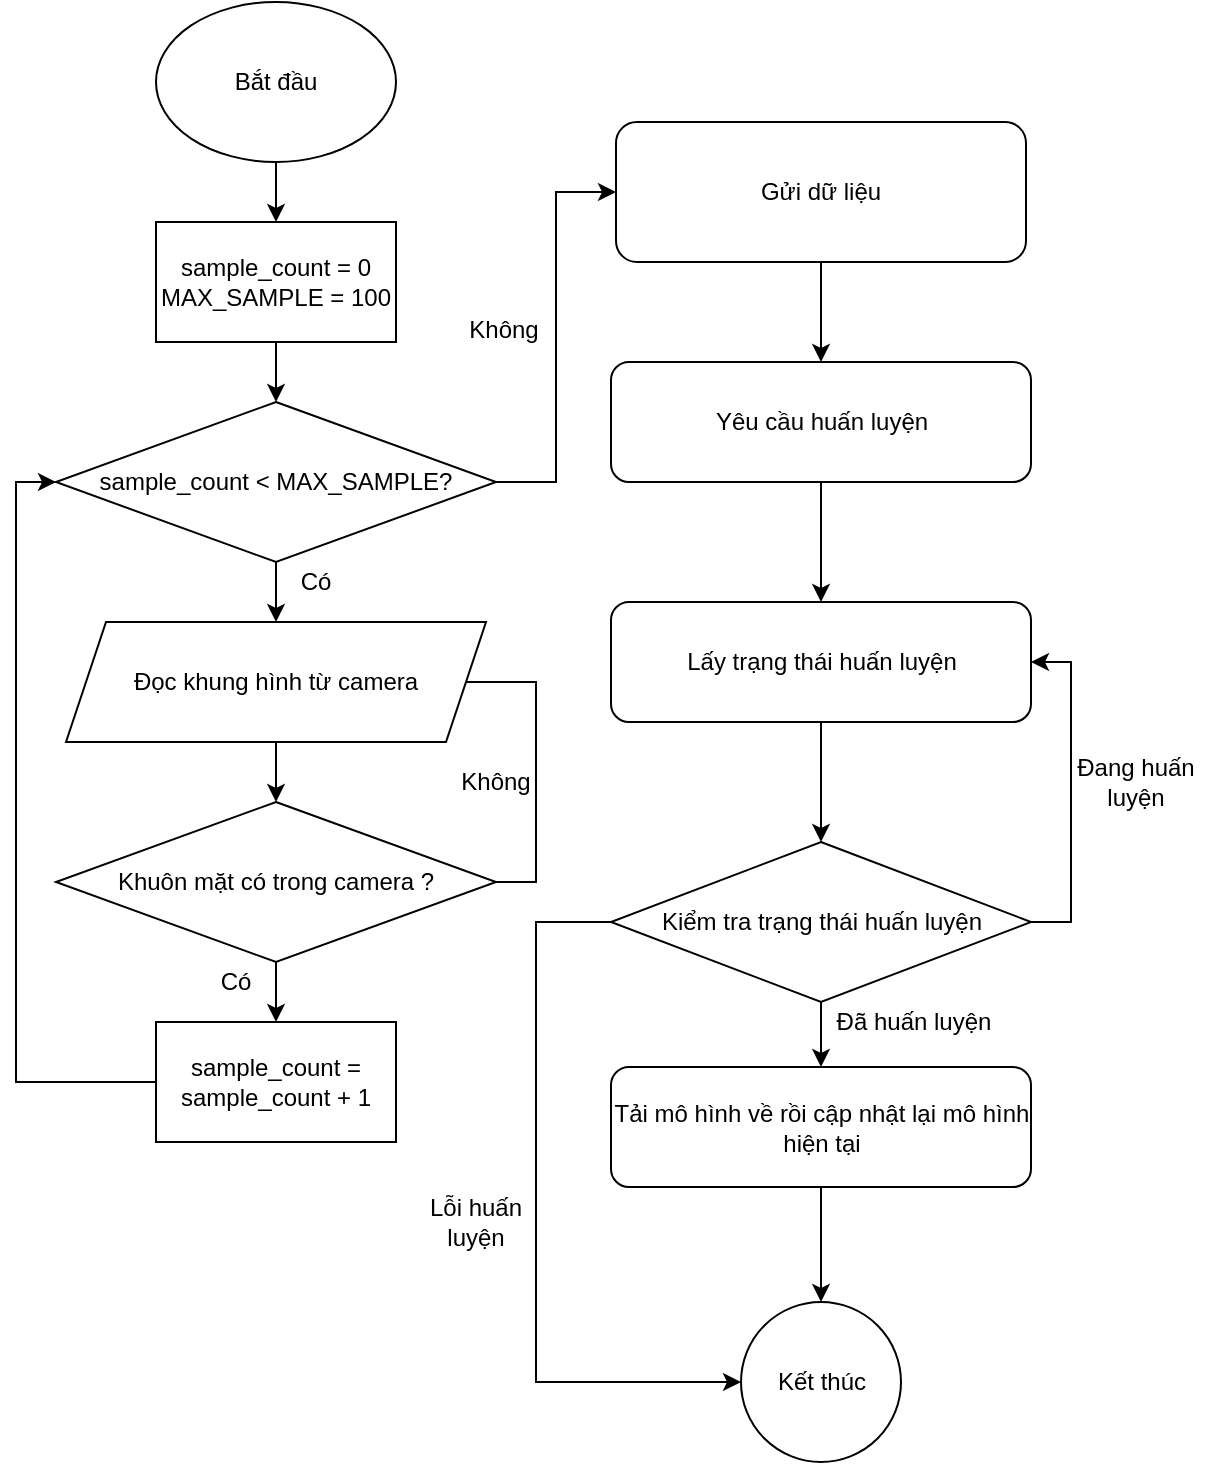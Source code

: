 <mxfile version="14.2.7"><diagram id="hQ-Szz6z_NBhkUtYq8EJ" name="Page-1"><mxGraphModel dx="946" dy="662" grid="0" gridSize="10" guides="1" tooltips="1" connect="1" arrows="1" fold="1" page="1" pageScale="1" pageWidth="827" pageHeight="1169" math="0" shadow="0"><root><mxCell id="0"/><mxCell id="1" parent="0"/><mxCell id="uJix1OTyaOpnj5bAAsWw-11" style="edgeStyle=orthogonalEdgeStyle;rounded=0;orthogonalLoop=1;jettySize=auto;html=1;" parent="1" source="uJix1OTyaOpnj5bAAsWw-1" target="uJix1OTyaOpnj5bAAsWw-10" edge="1"><mxGeometry relative="1" as="geometry"/></mxCell><mxCell id="uJix1OTyaOpnj5bAAsWw-23" style="edgeStyle=orthogonalEdgeStyle;rounded=0;orthogonalLoop=1;jettySize=auto;html=1;entryX=0;entryY=0.5;entryDx=0;entryDy=0;" parent="1" source="uJix1OTyaOpnj5bAAsWw-1" target="uJix1OTyaOpnj5bAAsWw-17" edge="1"><mxGeometry relative="1" as="geometry"/></mxCell><mxCell id="uJix1OTyaOpnj5bAAsWw-1" value="sample_count &amp;lt; MAX_SAMPLE?" style="rhombus;whiteSpace=wrap;html=1;" parent="1" vertex="1"><mxGeometry x="230" y="260" width="220" height="80" as="geometry"/></mxCell><mxCell id="uJix1OTyaOpnj5bAAsWw-6" style="edgeStyle=orthogonalEdgeStyle;rounded=0;orthogonalLoop=1;jettySize=auto;html=1;entryX=0.5;entryY=0;entryDx=0;entryDy=0;" parent="1" source="uJix1OTyaOpnj5bAAsWw-4" target="uJix1OTyaOpnj5bAAsWw-5" edge="1"><mxGeometry relative="1" as="geometry"/></mxCell><mxCell id="uJix1OTyaOpnj5bAAsWw-4" value="Bắt đầu" style="ellipse;whiteSpace=wrap;html=1;" parent="1" vertex="1"><mxGeometry x="280" y="60" width="120" height="80" as="geometry"/></mxCell><mxCell id="uJix1OTyaOpnj5bAAsWw-7" style="edgeStyle=orthogonalEdgeStyle;rounded=0;orthogonalLoop=1;jettySize=auto;html=1;entryX=0.5;entryY=0;entryDx=0;entryDy=0;" parent="1" source="uJix1OTyaOpnj5bAAsWw-5" target="uJix1OTyaOpnj5bAAsWw-1" edge="1"><mxGeometry relative="1" as="geometry"/></mxCell><mxCell id="uJix1OTyaOpnj5bAAsWw-5" value="sample_count = 0&lt;br&gt;MAX_SAMPLE = 100" style="rounded=0;whiteSpace=wrap;html=1;" parent="1" vertex="1"><mxGeometry x="280" y="170" width="120" height="60" as="geometry"/></mxCell><mxCell id="uJix1OTyaOpnj5bAAsWw-38" style="edgeStyle=orthogonalEdgeStyle;rounded=0;orthogonalLoop=1;jettySize=auto;html=1;" parent="1" source="uJix1OTyaOpnj5bAAsWw-9" edge="1"><mxGeometry relative="1" as="geometry"><mxPoint x="340" y="570" as="targetPoint"/></mxGeometry></mxCell><mxCell id="uJix1OTyaOpnj5bAAsWw-41" style="edgeStyle=orthogonalEdgeStyle;rounded=0;orthogonalLoop=1;jettySize=auto;html=1;entryX=0;entryY=0.5;entryDx=0;entryDy=0;exitX=1;exitY=0.5;exitDx=0;exitDy=0;" parent="1" source="uJix1OTyaOpnj5bAAsWw-9" target="uJix1OTyaOpnj5bAAsWw-10" edge="1"><mxGeometry relative="1" as="geometry"><Array as="points"><mxPoint x="470" y="500"/><mxPoint x="470" y="400"/></Array></mxGeometry></mxCell><mxCell id="uJix1OTyaOpnj5bAAsWw-9" value="Khuôn mặt có trong camera ?" style="rhombus;whiteSpace=wrap;html=1;" parent="1" vertex="1"><mxGeometry x="230" y="460" width="220" height="80" as="geometry"/></mxCell><mxCell id="uJix1OTyaOpnj5bAAsWw-12" style="edgeStyle=orthogonalEdgeStyle;rounded=0;orthogonalLoop=1;jettySize=auto;html=1;entryX=0.5;entryY=0;entryDx=0;entryDy=0;" parent="1" source="uJix1OTyaOpnj5bAAsWw-10" target="uJix1OTyaOpnj5bAAsWw-9" edge="1"><mxGeometry relative="1" as="geometry"/></mxCell><mxCell id="uJix1OTyaOpnj5bAAsWw-10" value="Đọc khung hình từ camera" style="shape=parallelogram;perimeter=parallelogramPerimeter;whiteSpace=wrap;html=1;fixedSize=1;" parent="1" vertex="1"><mxGeometry x="235" y="370" width="210" height="60" as="geometry"/></mxCell><mxCell id="uJix1OTyaOpnj5bAAsWw-25" style="edgeStyle=orthogonalEdgeStyle;rounded=0;orthogonalLoop=1;jettySize=auto;html=1;entryX=0.5;entryY=0;entryDx=0;entryDy=0;" parent="1" source="uJix1OTyaOpnj5bAAsWw-17" target="uJix1OTyaOpnj5bAAsWw-21" edge="1"><mxGeometry relative="1" as="geometry"/></mxCell><mxCell id="uJix1OTyaOpnj5bAAsWw-17" value="Gửi dữ liệu" style="rounded=1;whiteSpace=wrap;html=1;" parent="1" vertex="1"><mxGeometry x="510" y="120" width="205" height="70" as="geometry"/></mxCell><mxCell id="uJix1OTyaOpnj5bAAsWw-30" style="edgeStyle=orthogonalEdgeStyle;rounded=0;orthogonalLoop=1;jettySize=auto;html=1;" parent="1" source="uJix1OTyaOpnj5bAAsWw-18" target="uJix1OTyaOpnj5bAAsWw-27" edge="1"><mxGeometry relative="1" as="geometry"/></mxCell><mxCell id="uJix1OTyaOpnj5bAAsWw-33" style="edgeStyle=orthogonalEdgeStyle;rounded=0;orthogonalLoop=1;jettySize=auto;html=1;entryX=1;entryY=0.5;entryDx=0;entryDy=0;exitX=1;exitY=0.5;exitDx=0;exitDy=0;" parent="1" source="uJix1OTyaOpnj5bAAsWw-18" target="uJix1OTyaOpnj5bAAsWw-31" edge="1"><mxGeometry relative="1" as="geometry"><mxPoint x="750" y="510" as="targetPoint"/></mxGeometry></mxCell><mxCell id="uJix1OTyaOpnj5bAAsWw-46" style="edgeStyle=orthogonalEdgeStyle;rounded=0;orthogonalLoop=1;jettySize=auto;html=1;entryX=0;entryY=0.5;entryDx=0;entryDy=0;" parent="1" source="uJix1OTyaOpnj5bAAsWw-18" target="uJix1OTyaOpnj5bAAsWw-22" edge="1"><mxGeometry relative="1" as="geometry"><Array as="points"><mxPoint x="470" y="520"/><mxPoint x="470" y="750"/></Array></mxGeometry></mxCell><mxCell id="uJix1OTyaOpnj5bAAsWw-18" value="Kiểm tra trạng thái huấn luyện" style="rhombus;whiteSpace=wrap;html=1;" parent="1" vertex="1"><mxGeometry x="507.5" y="480" width="210" height="80" as="geometry"/></mxCell><mxCell id="uJix1OTyaOpnj5bAAsWw-29" style="edgeStyle=orthogonalEdgeStyle;rounded=0;orthogonalLoop=1;jettySize=auto;html=1;entryX=0.5;entryY=0;entryDx=0;entryDy=0;" parent="1" source="uJix1OTyaOpnj5bAAsWw-21" target="uJix1OTyaOpnj5bAAsWw-31" edge="1"><mxGeometry relative="1" as="geometry"/></mxCell><mxCell id="uJix1OTyaOpnj5bAAsWw-21" value="Yêu cầu huấn luyện" style="rounded=1;whiteSpace=wrap;html=1;" parent="1" vertex="1"><mxGeometry x="507.5" y="240" width="210" height="60" as="geometry"/></mxCell><mxCell id="uJix1OTyaOpnj5bAAsWw-22" value="Kết thúc" style="ellipse;whiteSpace=wrap;html=1;aspect=fixed;" parent="1" vertex="1"><mxGeometry x="572.5" y="710" width="80" height="80" as="geometry"/></mxCell><mxCell id="uJix1OTyaOpnj5bAAsWw-28" style="edgeStyle=orthogonalEdgeStyle;rounded=0;orthogonalLoop=1;jettySize=auto;html=1;" parent="1" source="uJix1OTyaOpnj5bAAsWw-27" target="uJix1OTyaOpnj5bAAsWw-22" edge="1"><mxGeometry relative="1" as="geometry"/></mxCell><mxCell id="uJix1OTyaOpnj5bAAsWw-27" value="Tải mô hình về rồi cập nhật lại mô hình hiện tại" style="rounded=1;whiteSpace=wrap;html=1;" parent="1" vertex="1"><mxGeometry x="507.5" y="592.5" width="210" height="60" as="geometry"/></mxCell><mxCell id="uJix1OTyaOpnj5bAAsWw-32" style="edgeStyle=orthogonalEdgeStyle;rounded=0;orthogonalLoop=1;jettySize=auto;html=1;entryX=0.5;entryY=0;entryDx=0;entryDy=0;" parent="1" source="uJix1OTyaOpnj5bAAsWw-31" target="uJix1OTyaOpnj5bAAsWw-18" edge="1"><mxGeometry relative="1" as="geometry"/></mxCell><mxCell id="uJix1OTyaOpnj5bAAsWw-31" value="Lấy trạng thái huấn luyện" style="rounded=1;whiteSpace=wrap;html=1;" parent="1" vertex="1"><mxGeometry x="507.5" y="360" width="210" height="60" as="geometry"/></mxCell><mxCell id="uJix1OTyaOpnj5bAAsWw-36" value="Đã huấn luyện" style="text;html=1;strokeColor=none;fillColor=none;align=center;verticalAlign=middle;whiteSpace=wrap;rounded=0;" parent="1" vertex="1"><mxGeometry x="619" y="560" width="80" height="20" as="geometry"/></mxCell><mxCell id="uJix1OTyaOpnj5bAAsWw-37" value="Đang huấn luyện" style="text;html=1;strokeColor=none;fillColor=none;align=center;verticalAlign=middle;whiteSpace=wrap;rounded=0;" parent="1" vertex="1"><mxGeometry x="730" y="440" width="80" height="20" as="geometry"/></mxCell><mxCell id="uJix1OTyaOpnj5bAAsWw-40" style="edgeStyle=orthogonalEdgeStyle;rounded=0;orthogonalLoop=1;jettySize=auto;html=1;entryX=0;entryY=0.5;entryDx=0;entryDy=0;" parent="1" source="uJix1OTyaOpnj5bAAsWw-39" target="uJix1OTyaOpnj5bAAsWw-1" edge="1"><mxGeometry relative="1" as="geometry"><Array as="points"><mxPoint x="210" y="600"/><mxPoint x="210" y="300"/></Array></mxGeometry></mxCell><mxCell id="uJix1OTyaOpnj5bAAsWw-39" value="sample_count = sample_count + 1" style="rounded=0;whiteSpace=wrap;html=1;" parent="1" vertex="1"><mxGeometry x="280" y="570" width="120" height="60" as="geometry"/></mxCell><mxCell id="uJix1OTyaOpnj5bAAsWw-42" value="Có" style="text;html=1;strokeColor=none;fillColor=none;align=center;verticalAlign=middle;whiteSpace=wrap;rounded=0;" parent="1" vertex="1"><mxGeometry x="300" y="540" width="40" height="20" as="geometry"/></mxCell><mxCell id="uJix1OTyaOpnj5bAAsWw-43" value="Không" style="text;html=1;strokeColor=none;fillColor=none;align=center;verticalAlign=middle;whiteSpace=wrap;rounded=0;" parent="1" vertex="1"><mxGeometry x="430" y="440" width="40" height="20" as="geometry"/></mxCell><mxCell id="uJix1OTyaOpnj5bAAsWw-44" value="Có" style="text;html=1;strokeColor=none;fillColor=none;align=center;verticalAlign=middle;whiteSpace=wrap;rounded=0;" parent="1" vertex="1"><mxGeometry x="340" y="340" width="40" height="20" as="geometry"/></mxCell><mxCell id="uJix1OTyaOpnj5bAAsWw-45" value="Không" style="text;html=1;strokeColor=none;fillColor=none;align=center;verticalAlign=middle;whiteSpace=wrap;rounded=0;" parent="1" vertex="1"><mxGeometry x="434" y="214" width="40" height="20" as="geometry"/></mxCell><mxCell id="uJix1OTyaOpnj5bAAsWw-47" value="Lỗi huấn luyện" style="text;html=1;strokeColor=none;fillColor=none;align=center;verticalAlign=middle;whiteSpace=wrap;rounded=0;" parent="1" vertex="1"><mxGeometry x="400" y="660" width="80" height="20" as="geometry"/></mxCell></root></mxGraphModel></diagram></mxfile>